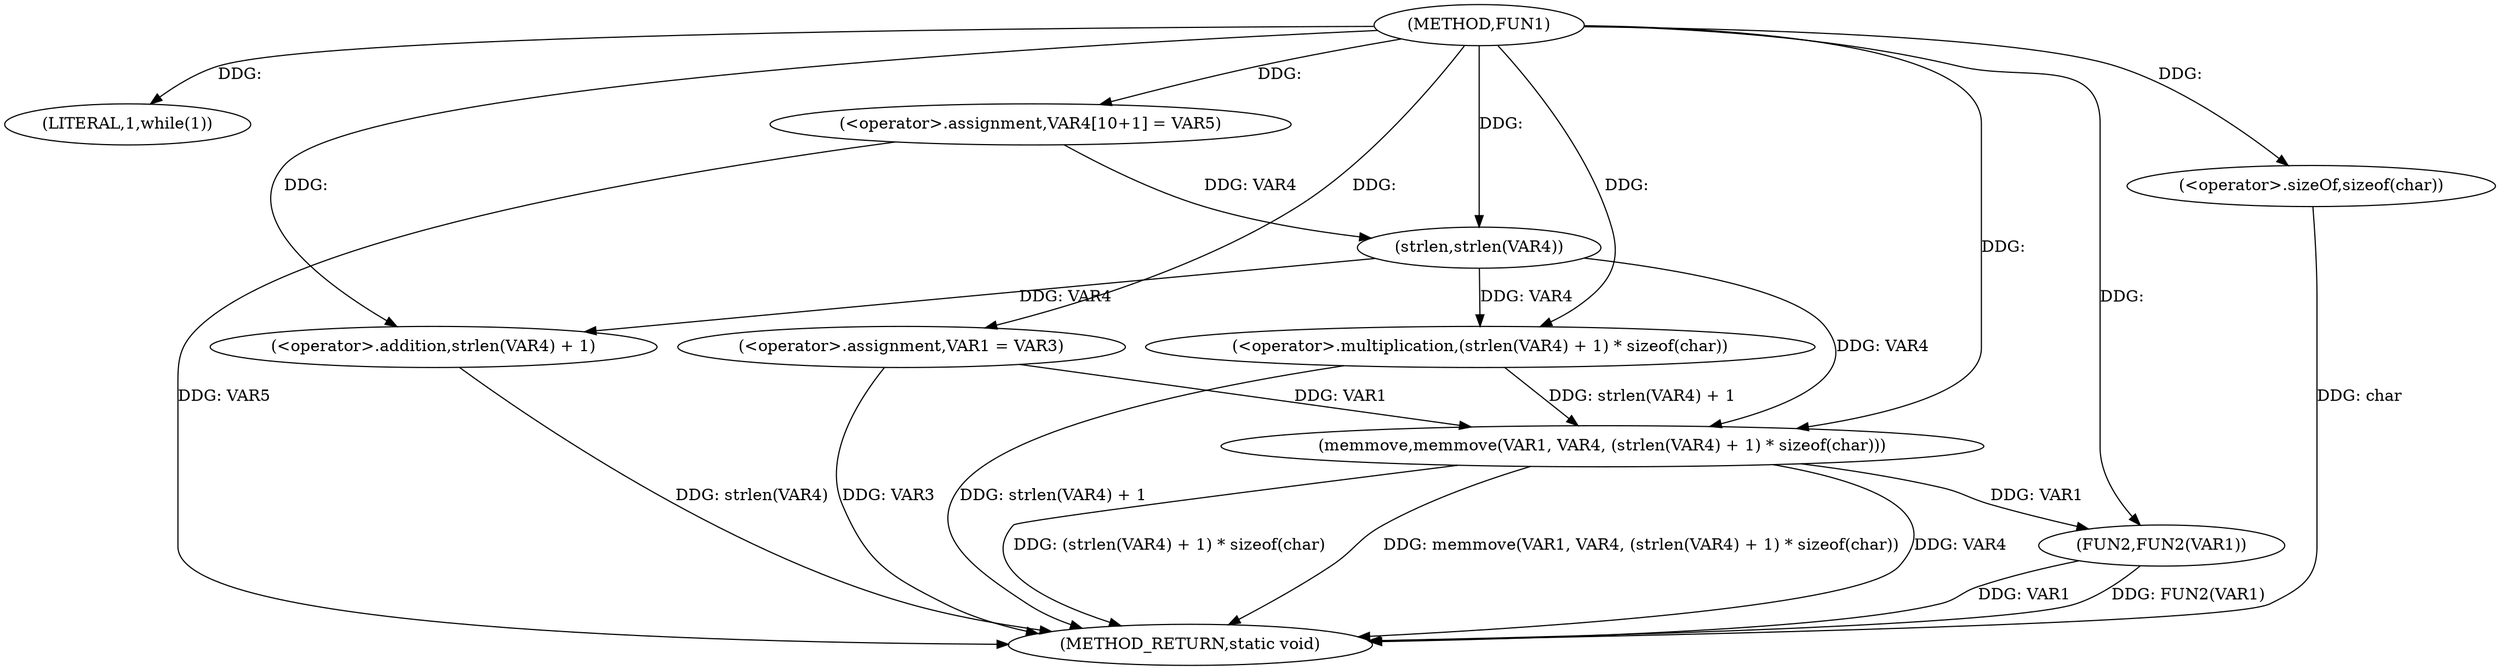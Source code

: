 digraph FUN1 {  
"1000100" [label = "(METHOD,FUN1)" ]
"1000129" [label = "(METHOD_RETURN,static void)" ]
"1000106" [label = "(LITERAL,1,while(1))" ]
"1000108" [label = "(<operator>.assignment,VAR1 = VAR3)" ]
"1000114" [label = "(<operator>.assignment,VAR4[10+1] = VAR5)" ]
"1000117" [label = "(memmove,memmove(VAR1, VAR4, (strlen(VAR4) + 1) * sizeof(char)))" ]
"1000120" [label = "(<operator>.multiplication,(strlen(VAR4) + 1) * sizeof(char))" ]
"1000121" [label = "(<operator>.addition,strlen(VAR4) + 1)" ]
"1000122" [label = "(strlen,strlen(VAR4))" ]
"1000125" [label = "(<operator>.sizeOf,sizeof(char))" ]
"1000127" [label = "(FUN2,FUN2(VAR1))" ]
  "1000117" -> "1000129"  [ label = "DDG: memmove(VAR1, VAR4, (strlen(VAR4) + 1) * sizeof(char))"] 
  "1000125" -> "1000129"  [ label = "DDG: char"] 
  "1000120" -> "1000129"  [ label = "DDG: strlen(VAR4) + 1"] 
  "1000127" -> "1000129"  [ label = "DDG: FUN2(VAR1)"] 
  "1000121" -> "1000129"  [ label = "DDG: strlen(VAR4)"] 
  "1000127" -> "1000129"  [ label = "DDG: VAR1"] 
  "1000117" -> "1000129"  [ label = "DDG: VAR4"] 
  "1000114" -> "1000129"  [ label = "DDG: VAR5"] 
  "1000108" -> "1000129"  [ label = "DDG: VAR3"] 
  "1000117" -> "1000129"  [ label = "DDG: (strlen(VAR4) + 1) * sizeof(char)"] 
  "1000100" -> "1000106"  [ label = "DDG: "] 
  "1000100" -> "1000108"  [ label = "DDG: "] 
  "1000100" -> "1000114"  [ label = "DDG: "] 
  "1000108" -> "1000117"  [ label = "DDG: VAR1"] 
  "1000100" -> "1000117"  [ label = "DDG: "] 
  "1000122" -> "1000117"  [ label = "DDG: VAR4"] 
  "1000120" -> "1000117"  [ label = "DDG: strlen(VAR4) + 1"] 
  "1000122" -> "1000120"  [ label = "DDG: VAR4"] 
  "1000100" -> "1000120"  [ label = "DDG: "] 
  "1000122" -> "1000121"  [ label = "DDG: VAR4"] 
  "1000114" -> "1000122"  [ label = "DDG: VAR4"] 
  "1000100" -> "1000122"  [ label = "DDG: "] 
  "1000100" -> "1000121"  [ label = "DDG: "] 
  "1000100" -> "1000125"  [ label = "DDG: "] 
  "1000117" -> "1000127"  [ label = "DDG: VAR1"] 
  "1000100" -> "1000127"  [ label = "DDG: "] 
}
